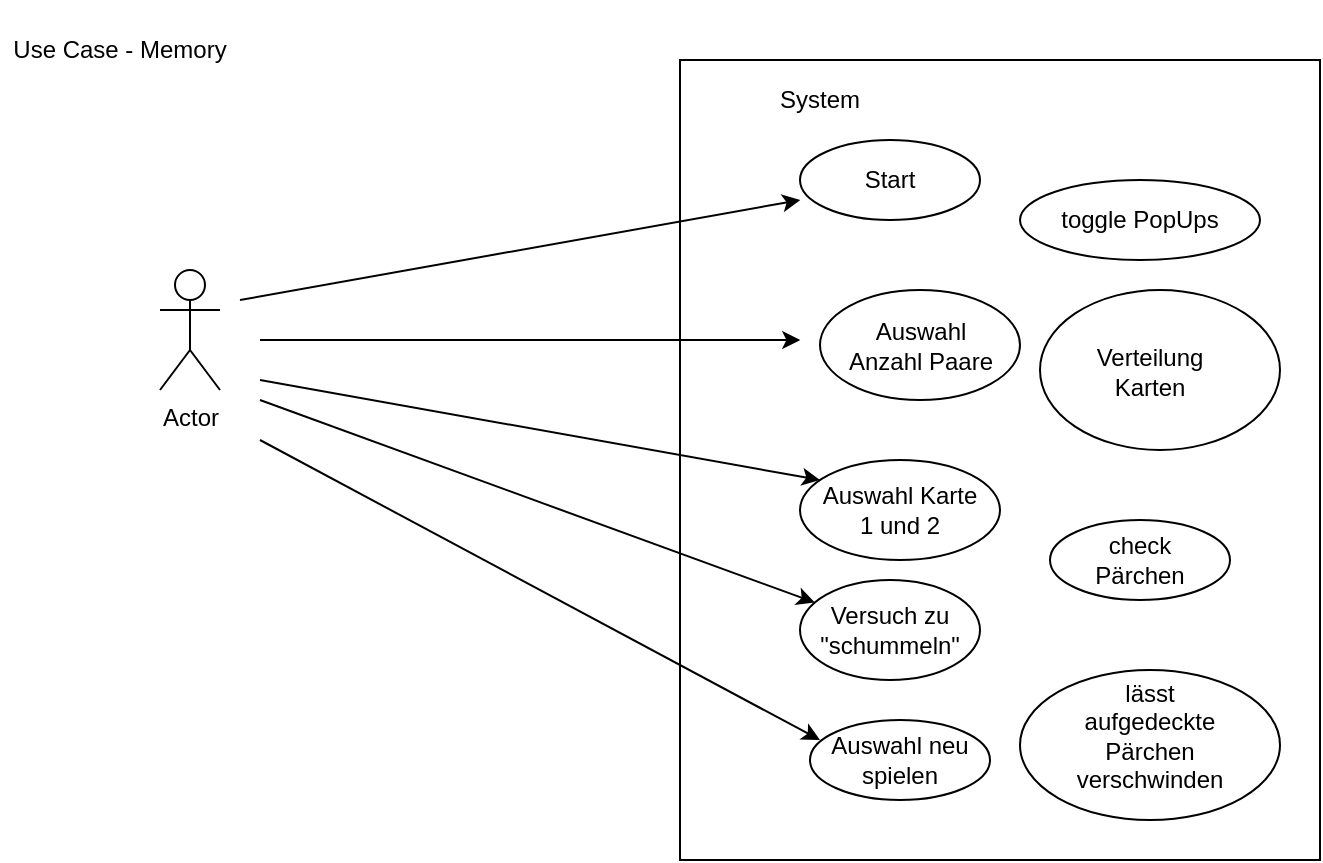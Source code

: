 <mxfile version="14.5.1" type="device"><diagram id="mYNgw4qjnrZicDCTGi8H" name="Seite-1"><mxGraphModel dx="1024" dy="592" grid="1" gridSize="10" guides="1" tooltips="1" connect="1" arrows="1" fold="1" page="1" pageScale="1" pageWidth="1654" pageHeight="1169" math="0" shadow="0"><root><mxCell id="0"/><mxCell id="1" parent="0"/><mxCell id="yiIjKp7iZHL7Kv_2g2cf-1" value="Actor" style="shape=umlActor;verticalLabelPosition=bottom;verticalAlign=top;html=1;outlineConnect=0;" vertex="1" parent="1"><mxGeometry x="110" y="155" width="30" height="60" as="geometry"/></mxCell><mxCell id="yiIjKp7iZHL7Kv_2g2cf-3" value="" style="rounded=0;whiteSpace=wrap;html=1;" vertex="1" parent="1"><mxGeometry x="370" y="50" width="320" height="400" as="geometry"/></mxCell><mxCell id="yiIjKp7iZHL7Kv_2g2cf-5" value="Use Case - Memory" style="text;html=1;strokeColor=none;fillColor=none;align=center;verticalAlign=middle;whiteSpace=wrap;rounded=0;" vertex="1" parent="1"><mxGeometry x="30" y="20" width="120" height="50" as="geometry"/></mxCell><mxCell id="yiIjKp7iZHL7Kv_2g2cf-6" value="System" style="text;html=1;strokeColor=none;fillColor=none;align=center;verticalAlign=middle;whiteSpace=wrap;rounded=0;" vertex="1" parent="1"><mxGeometry x="420" y="60" width="40" height="20" as="geometry"/></mxCell><mxCell id="yiIjKp7iZHL7Kv_2g2cf-7" value="" style="ellipse;whiteSpace=wrap;html=1;" vertex="1" parent="1"><mxGeometry x="430" y="90" width="90" height="40" as="geometry"/></mxCell><mxCell id="yiIjKp7iZHL7Kv_2g2cf-9" value="" style="ellipse;whiteSpace=wrap;html=1;" vertex="1" parent="1"><mxGeometry x="440" y="165" width="100" height="55" as="geometry"/></mxCell><mxCell id="yiIjKp7iZHL7Kv_2g2cf-10" value="Start" style="text;html=1;strokeColor=none;fillColor=none;align=center;verticalAlign=middle;whiteSpace=wrap;rounded=0;" vertex="1" parent="1"><mxGeometry x="455" y="100" width="40" height="20" as="geometry"/></mxCell><mxCell id="yiIjKp7iZHL7Kv_2g2cf-11" value="Auswahl Anzahl Paare" style="text;html=1;strokeColor=none;fillColor=none;align=center;verticalAlign=middle;whiteSpace=wrap;rounded=0;" vertex="1" parent="1"><mxGeometry x="452.5" y="170" width="75" height="45" as="geometry"/></mxCell><mxCell id="yiIjKp7iZHL7Kv_2g2cf-12" value="" style="ellipse;whiteSpace=wrap;html=1;" vertex="1" parent="1"><mxGeometry x="430" y="250" width="100" height="50" as="geometry"/></mxCell><mxCell id="yiIjKp7iZHL7Kv_2g2cf-13" value="Auswahl Karte 1 und 2" style="text;html=1;strokeColor=none;fillColor=none;align=center;verticalAlign=middle;whiteSpace=wrap;rounded=0;" vertex="1" parent="1"><mxGeometry x="440" y="260" width="80" height="30" as="geometry"/></mxCell><mxCell id="yiIjKp7iZHL7Kv_2g2cf-14" value="" style="ellipse;whiteSpace=wrap;html=1;" vertex="1" parent="1"><mxGeometry x="430" y="310" width="90" height="50" as="geometry"/></mxCell><mxCell id="yiIjKp7iZHL7Kv_2g2cf-15" value="Versuch zu &quot;schummeln&quot;" style="text;html=1;strokeColor=none;fillColor=none;align=center;verticalAlign=middle;whiteSpace=wrap;rounded=0;" vertex="1" parent="1"><mxGeometry x="445" y="325" width="60" height="20" as="geometry"/></mxCell><mxCell id="yiIjKp7iZHL7Kv_2g2cf-16" value="" style="ellipse;whiteSpace=wrap;html=1;" vertex="1" parent="1"><mxGeometry x="435" y="380" width="90" height="40" as="geometry"/></mxCell><mxCell id="yiIjKp7iZHL7Kv_2g2cf-17" value="Auswahl neu spielen" style="text;html=1;strokeColor=none;fillColor=none;align=center;verticalAlign=middle;whiteSpace=wrap;rounded=0;" vertex="1" parent="1"><mxGeometry x="440" y="390" width="80" height="20" as="geometry"/></mxCell><mxCell id="yiIjKp7iZHL7Kv_2g2cf-20" value="" style="endArrow=classic;html=1;entryX=0.188;entryY=0.175;entryDx=0;entryDy=0;entryPerimeter=0;" edge="1" parent="1" target="yiIjKp7iZHL7Kv_2g2cf-3"><mxGeometry width="50" height="50" relative="1" as="geometry"><mxPoint x="150" y="170" as="sourcePoint"/><mxPoint x="390" y="220" as="targetPoint"/></mxGeometry></mxCell><mxCell id="yiIjKp7iZHL7Kv_2g2cf-21" value="" style="endArrow=classic;html=1;entryX=0.188;entryY=0.35;entryDx=0;entryDy=0;entryPerimeter=0;" edge="1" parent="1" target="yiIjKp7iZHL7Kv_2g2cf-3"><mxGeometry width="50" height="50" relative="1" as="geometry"><mxPoint x="160" y="190" as="sourcePoint"/><mxPoint x="390" y="220" as="targetPoint"/></mxGeometry></mxCell><mxCell id="yiIjKp7iZHL7Kv_2g2cf-22" value="" style="endArrow=classic;html=1;entryX=0;entryY=0;entryDx=0;entryDy=0;" edge="1" parent="1" target="yiIjKp7iZHL7Kv_2g2cf-13"><mxGeometry width="50" height="50" relative="1" as="geometry"><mxPoint x="160" y="210" as="sourcePoint"/><mxPoint x="390" y="220" as="targetPoint"/></mxGeometry></mxCell><mxCell id="yiIjKp7iZHL7Kv_2g2cf-23" value="" style="endArrow=classic;html=1;" edge="1" parent="1" target="yiIjKp7iZHL7Kv_2g2cf-14"><mxGeometry width="50" height="50" relative="1" as="geometry"><mxPoint x="160" y="220" as="sourcePoint"/><mxPoint x="210" y="230" as="targetPoint"/></mxGeometry></mxCell><mxCell id="yiIjKp7iZHL7Kv_2g2cf-24" value="" style="endArrow=classic;html=1;entryX=0;entryY=0;entryDx=0;entryDy=0;" edge="1" parent="1" target="yiIjKp7iZHL7Kv_2g2cf-17"><mxGeometry width="50" height="50" relative="1" as="geometry"><mxPoint x="160" y="240" as="sourcePoint"/><mxPoint x="190" y="300" as="targetPoint"/></mxGeometry></mxCell><mxCell id="yiIjKp7iZHL7Kv_2g2cf-25" value="" style="ellipse;whiteSpace=wrap;html=1;" vertex="1" parent="1"><mxGeometry x="540" y="110" width="120" height="40" as="geometry"/></mxCell><mxCell id="yiIjKp7iZHL7Kv_2g2cf-26" value="toggle PopUps" style="text;html=1;strokeColor=none;fillColor=none;align=center;verticalAlign=middle;whiteSpace=wrap;rounded=0;" vertex="1" parent="1"><mxGeometry x="555" y="105" width="90" height="50" as="geometry"/></mxCell><mxCell id="yiIjKp7iZHL7Kv_2g2cf-27" value="" style="ellipse;whiteSpace=wrap;html=1;" vertex="1" parent="1"><mxGeometry x="550" y="165" width="120" height="80" as="geometry"/></mxCell><mxCell id="yiIjKp7iZHL7Kv_2g2cf-28" value="Verteilung Karten" style="text;html=1;strokeColor=none;fillColor=none;align=center;verticalAlign=middle;whiteSpace=wrap;rounded=0;" vertex="1" parent="1"><mxGeometry x="570" y="182.5" width="70" height="47.5" as="geometry"/></mxCell><mxCell id="yiIjKp7iZHL7Kv_2g2cf-29" value="" style="ellipse;whiteSpace=wrap;html=1;" vertex="1" parent="1"><mxGeometry x="555" y="280" width="90" height="40" as="geometry"/></mxCell><mxCell id="yiIjKp7iZHL7Kv_2g2cf-30" value="check Pärchen" style="text;html=1;strokeColor=none;fillColor=none;align=center;verticalAlign=middle;whiteSpace=wrap;rounded=0;" vertex="1" parent="1"><mxGeometry x="560" y="280" width="80" height="40" as="geometry"/></mxCell><mxCell id="yiIjKp7iZHL7Kv_2g2cf-31" value="" style="ellipse;whiteSpace=wrap;html=1;" vertex="1" parent="1"><mxGeometry x="540" y="355" width="130" height="75" as="geometry"/></mxCell><mxCell id="yiIjKp7iZHL7Kv_2g2cf-32" value="lässt aufgedeckte Pärchen verschwinden" style="text;html=1;strokeColor=none;fillColor=none;align=center;verticalAlign=middle;whiteSpace=wrap;rounded=0;" vertex="1" parent="1"><mxGeometry x="565" y="362.5" width="80" height="50" as="geometry"/></mxCell></root></mxGraphModel></diagram></mxfile>